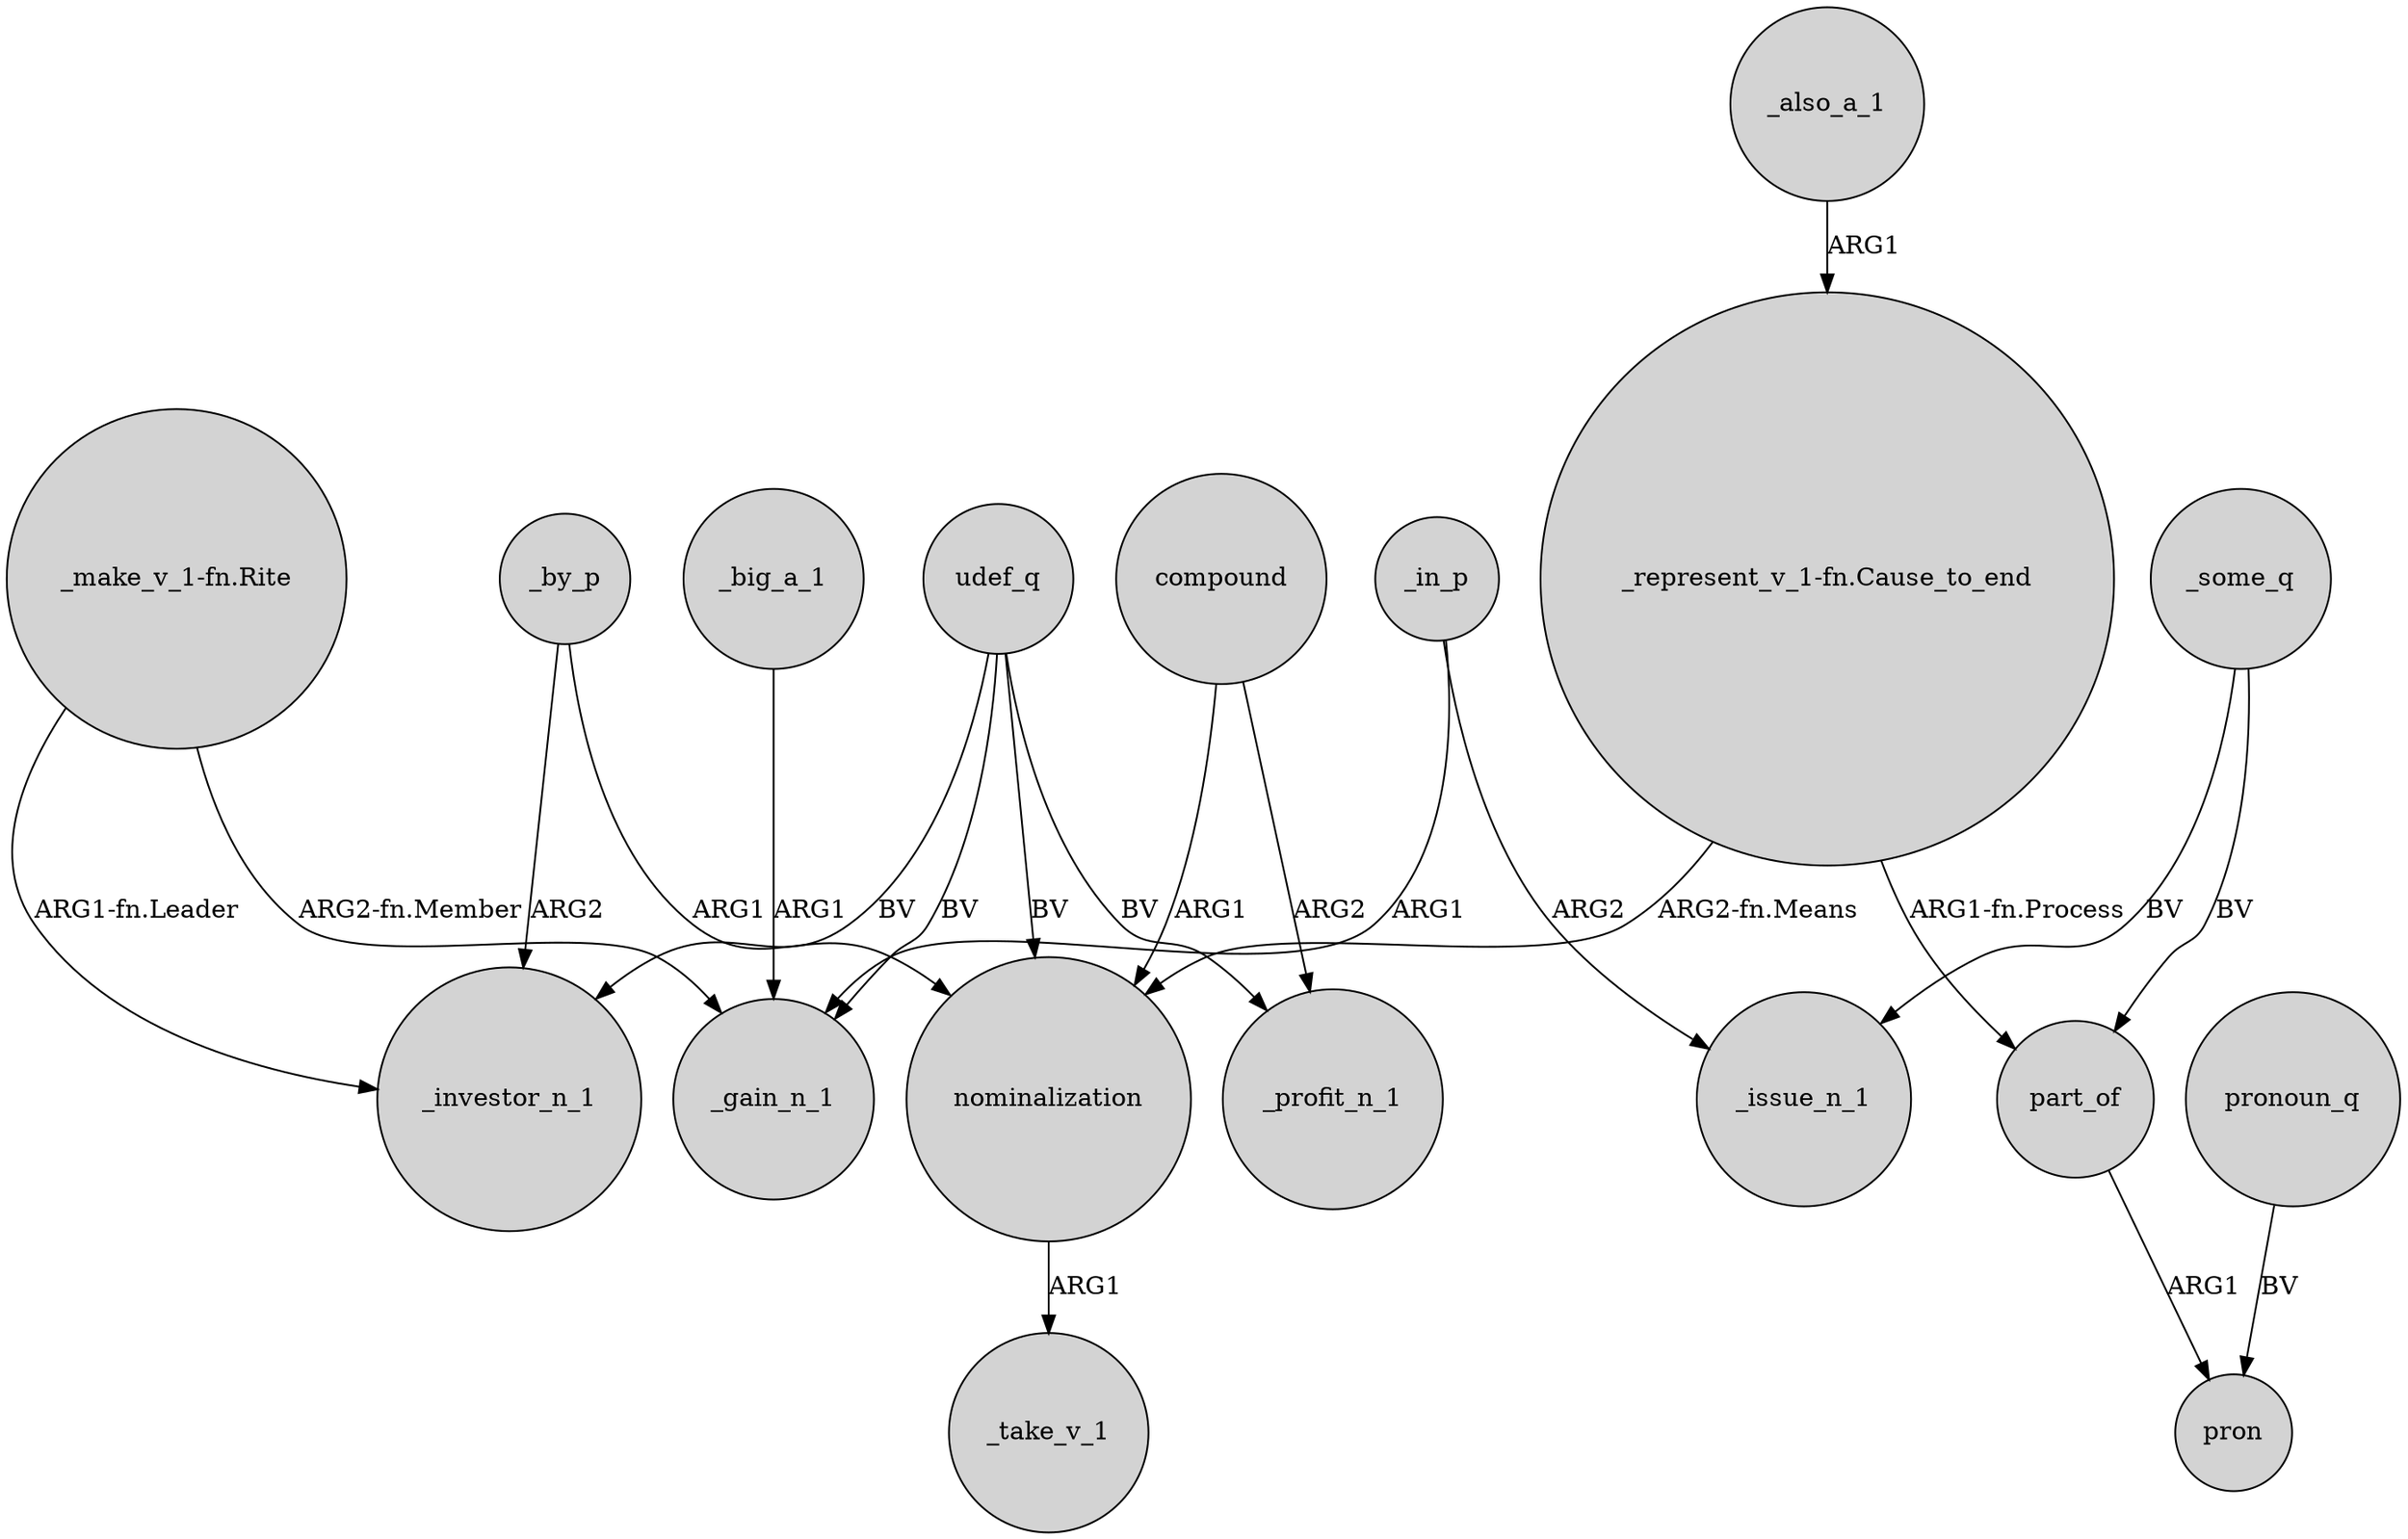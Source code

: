 digraph {
	node [shape=circle style=filled]
	_by_p -> _investor_n_1 [label=ARG2]
	"_represent_v_1-fn.Cause_to_end" -> part_of [label="ARG1-fn.Process"]
	"_make_v_1-fn.Rite" -> _investor_n_1 [label="ARG1-fn.Leader"]
	"_make_v_1-fn.Rite" -> _gain_n_1 [label="ARG2-fn.Member"]
	udef_q -> nominalization [label=BV]
	udef_q -> _profit_n_1 [label=BV]
	"_represent_v_1-fn.Cause_to_end" -> nominalization [label="ARG2-fn.Means"]
	pronoun_q -> pron [label=BV]
	compound -> nominalization [label=ARG1]
	_also_a_1 -> "_represent_v_1-fn.Cause_to_end" [label=ARG1]
	part_of -> pron [label=ARG1]
	compound -> _profit_n_1 [label=ARG2]
	_by_p -> nominalization [label=ARG1]
	_in_p -> _gain_n_1 [label=ARG1]
	_some_q -> part_of [label=BV]
	_some_q -> _issue_n_1 [label=BV]
	nominalization -> _take_v_1 [label=ARG1]
	_in_p -> _issue_n_1 [label=ARG2]
	udef_q -> _investor_n_1 [label=BV]
	_big_a_1 -> _gain_n_1 [label=ARG1]
	udef_q -> _gain_n_1 [label=BV]
}
